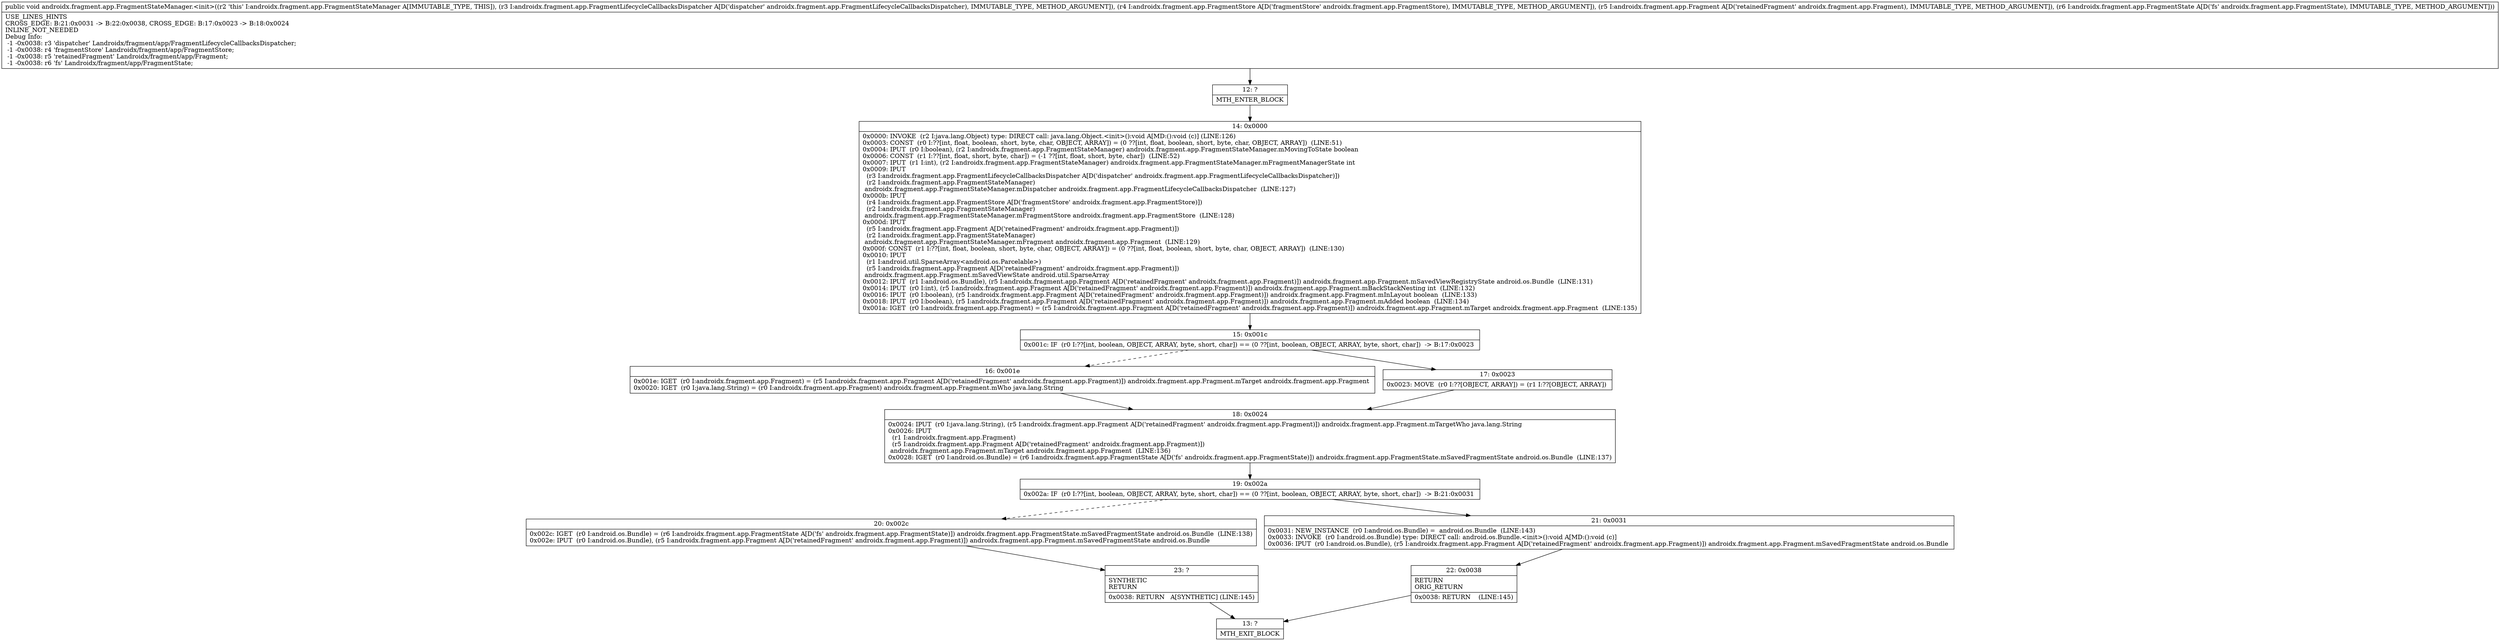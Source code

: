 digraph "CFG forandroidx.fragment.app.FragmentStateManager.\<init\>(Landroidx\/fragment\/app\/FragmentLifecycleCallbacksDispatcher;Landroidx\/fragment\/app\/FragmentStore;Landroidx\/fragment\/app\/Fragment;Landroidx\/fragment\/app\/FragmentState;)V" {
Node_12 [shape=record,label="{12\:\ ?|MTH_ENTER_BLOCK\l}"];
Node_14 [shape=record,label="{14\:\ 0x0000|0x0000: INVOKE  (r2 I:java.lang.Object) type: DIRECT call: java.lang.Object.\<init\>():void A[MD:():void (c)] (LINE:126)\l0x0003: CONST  (r0 I:??[int, float, boolean, short, byte, char, OBJECT, ARRAY]) = (0 ??[int, float, boolean, short, byte, char, OBJECT, ARRAY])  (LINE:51)\l0x0004: IPUT  (r0 I:boolean), (r2 I:androidx.fragment.app.FragmentStateManager) androidx.fragment.app.FragmentStateManager.mMovingToState boolean \l0x0006: CONST  (r1 I:??[int, float, short, byte, char]) = (\-1 ??[int, float, short, byte, char])  (LINE:52)\l0x0007: IPUT  (r1 I:int), (r2 I:androidx.fragment.app.FragmentStateManager) androidx.fragment.app.FragmentStateManager.mFragmentManagerState int \l0x0009: IPUT  \l  (r3 I:androidx.fragment.app.FragmentLifecycleCallbacksDispatcher A[D('dispatcher' androidx.fragment.app.FragmentLifecycleCallbacksDispatcher)])\l  (r2 I:androidx.fragment.app.FragmentStateManager)\l androidx.fragment.app.FragmentStateManager.mDispatcher androidx.fragment.app.FragmentLifecycleCallbacksDispatcher  (LINE:127)\l0x000b: IPUT  \l  (r4 I:androidx.fragment.app.FragmentStore A[D('fragmentStore' androidx.fragment.app.FragmentStore)])\l  (r2 I:androidx.fragment.app.FragmentStateManager)\l androidx.fragment.app.FragmentStateManager.mFragmentStore androidx.fragment.app.FragmentStore  (LINE:128)\l0x000d: IPUT  \l  (r5 I:androidx.fragment.app.Fragment A[D('retainedFragment' androidx.fragment.app.Fragment)])\l  (r2 I:androidx.fragment.app.FragmentStateManager)\l androidx.fragment.app.FragmentStateManager.mFragment androidx.fragment.app.Fragment  (LINE:129)\l0x000f: CONST  (r1 I:??[int, float, boolean, short, byte, char, OBJECT, ARRAY]) = (0 ??[int, float, boolean, short, byte, char, OBJECT, ARRAY])  (LINE:130)\l0x0010: IPUT  \l  (r1 I:android.util.SparseArray\<android.os.Parcelable\>)\l  (r5 I:androidx.fragment.app.Fragment A[D('retainedFragment' androidx.fragment.app.Fragment)])\l androidx.fragment.app.Fragment.mSavedViewState android.util.SparseArray \l0x0012: IPUT  (r1 I:android.os.Bundle), (r5 I:androidx.fragment.app.Fragment A[D('retainedFragment' androidx.fragment.app.Fragment)]) androidx.fragment.app.Fragment.mSavedViewRegistryState android.os.Bundle  (LINE:131)\l0x0014: IPUT  (r0 I:int), (r5 I:androidx.fragment.app.Fragment A[D('retainedFragment' androidx.fragment.app.Fragment)]) androidx.fragment.app.Fragment.mBackStackNesting int  (LINE:132)\l0x0016: IPUT  (r0 I:boolean), (r5 I:androidx.fragment.app.Fragment A[D('retainedFragment' androidx.fragment.app.Fragment)]) androidx.fragment.app.Fragment.mInLayout boolean  (LINE:133)\l0x0018: IPUT  (r0 I:boolean), (r5 I:androidx.fragment.app.Fragment A[D('retainedFragment' androidx.fragment.app.Fragment)]) androidx.fragment.app.Fragment.mAdded boolean  (LINE:134)\l0x001a: IGET  (r0 I:androidx.fragment.app.Fragment) = (r5 I:androidx.fragment.app.Fragment A[D('retainedFragment' androidx.fragment.app.Fragment)]) androidx.fragment.app.Fragment.mTarget androidx.fragment.app.Fragment  (LINE:135)\l}"];
Node_15 [shape=record,label="{15\:\ 0x001c|0x001c: IF  (r0 I:??[int, boolean, OBJECT, ARRAY, byte, short, char]) == (0 ??[int, boolean, OBJECT, ARRAY, byte, short, char])  \-\> B:17:0x0023 \l}"];
Node_16 [shape=record,label="{16\:\ 0x001e|0x001e: IGET  (r0 I:androidx.fragment.app.Fragment) = (r5 I:androidx.fragment.app.Fragment A[D('retainedFragment' androidx.fragment.app.Fragment)]) androidx.fragment.app.Fragment.mTarget androidx.fragment.app.Fragment \l0x0020: IGET  (r0 I:java.lang.String) = (r0 I:androidx.fragment.app.Fragment) androidx.fragment.app.Fragment.mWho java.lang.String \l}"];
Node_18 [shape=record,label="{18\:\ 0x0024|0x0024: IPUT  (r0 I:java.lang.String), (r5 I:androidx.fragment.app.Fragment A[D('retainedFragment' androidx.fragment.app.Fragment)]) androidx.fragment.app.Fragment.mTargetWho java.lang.String \l0x0026: IPUT  \l  (r1 I:androidx.fragment.app.Fragment)\l  (r5 I:androidx.fragment.app.Fragment A[D('retainedFragment' androidx.fragment.app.Fragment)])\l androidx.fragment.app.Fragment.mTarget androidx.fragment.app.Fragment  (LINE:136)\l0x0028: IGET  (r0 I:android.os.Bundle) = (r6 I:androidx.fragment.app.FragmentState A[D('fs' androidx.fragment.app.FragmentState)]) androidx.fragment.app.FragmentState.mSavedFragmentState android.os.Bundle  (LINE:137)\l}"];
Node_19 [shape=record,label="{19\:\ 0x002a|0x002a: IF  (r0 I:??[int, boolean, OBJECT, ARRAY, byte, short, char]) == (0 ??[int, boolean, OBJECT, ARRAY, byte, short, char])  \-\> B:21:0x0031 \l}"];
Node_20 [shape=record,label="{20\:\ 0x002c|0x002c: IGET  (r0 I:android.os.Bundle) = (r6 I:androidx.fragment.app.FragmentState A[D('fs' androidx.fragment.app.FragmentState)]) androidx.fragment.app.FragmentState.mSavedFragmentState android.os.Bundle  (LINE:138)\l0x002e: IPUT  (r0 I:android.os.Bundle), (r5 I:androidx.fragment.app.Fragment A[D('retainedFragment' androidx.fragment.app.Fragment)]) androidx.fragment.app.Fragment.mSavedFragmentState android.os.Bundle \l}"];
Node_23 [shape=record,label="{23\:\ ?|SYNTHETIC\lRETURN\l|0x0038: RETURN   A[SYNTHETIC] (LINE:145)\l}"];
Node_13 [shape=record,label="{13\:\ ?|MTH_EXIT_BLOCK\l}"];
Node_21 [shape=record,label="{21\:\ 0x0031|0x0031: NEW_INSTANCE  (r0 I:android.os.Bundle) =  android.os.Bundle  (LINE:143)\l0x0033: INVOKE  (r0 I:android.os.Bundle) type: DIRECT call: android.os.Bundle.\<init\>():void A[MD:():void (c)]\l0x0036: IPUT  (r0 I:android.os.Bundle), (r5 I:androidx.fragment.app.Fragment A[D('retainedFragment' androidx.fragment.app.Fragment)]) androidx.fragment.app.Fragment.mSavedFragmentState android.os.Bundle \l}"];
Node_22 [shape=record,label="{22\:\ 0x0038|RETURN\lORIG_RETURN\l|0x0038: RETURN    (LINE:145)\l}"];
Node_17 [shape=record,label="{17\:\ 0x0023|0x0023: MOVE  (r0 I:??[OBJECT, ARRAY]) = (r1 I:??[OBJECT, ARRAY]) \l}"];
MethodNode[shape=record,label="{public void androidx.fragment.app.FragmentStateManager.\<init\>((r2 'this' I:androidx.fragment.app.FragmentStateManager A[IMMUTABLE_TYPE, THIS]), (r3 I:androidx.fragment.app.FragmentLifecycleCallbacksDispatcher A[D('dispatcher' androidx.fragment.app.FragmentLifecycleCallbacksDispatcher), IMMUTABLE_TYPE, METHOD_ARGUMENT]), (r4 I:androidx.fragment.app.FragmentStore A[D('fragmentStore' androidx.fragment.app.FragmentStore), IMMUTABLE_TYPE, METHOD_ARGUMENT]), (r5 I:androidx.fragment.app.Fragment A[D('retainedFragment' androidx.fragment.app.Fragment), IMMUTABLE_TYPE, METHOD_ARGUMENT]), (r6 I:androidx.fragment.app.FragmentState A[D('fs' androidx.fragment.app.FragmentState), IMMUTABLE_TYPE, METHOD_ARGUMENT]))  | USE_LINES_HINTS\lCROSS_EDGE: B:21:0x0031 \-\> B:22:0x0038, CROSS_EDGE: B:17:0x0023 \-\> B:18:0x0024\lINLINE_NOT_NEEDED\lDebug Info:\l  \-1 \-0x0038: r3 'dispatcher' Landroidx\/fragment\/app\/FragmentLifecycleCallbacksDispatcher;\l  \-1 \-0x0038: r4 'fragmentStore' Landroidx\/fragment\/app\/FragmentStore;\l  \-1 \-0x0038: r5 'retainedFragment' Landroidx\/fragment\/app\/Fragment;\l  \-1 \-0x0038: r6 'fs' Landroidx\/fragment\/app\/FragmentState;\l}"];
MethodNode -> Node_12;Node_12 -> Node_14;
Node_14 -> Node_15;
Node_15 -> Node_16[style=dashed];
Node_15 -> Node_17;
Node_16 -> Node_18;
Node_18 -> Node_19;
Node_19 -> Node_20[style=dashed];
Node_19 -> Node_21;
Node_20 -> Node_23;
Node_23 -> Node_13;
Node_21 -> Node_22;
Node_22 -> Node_13;
Node_17 -> Node_18;
}

